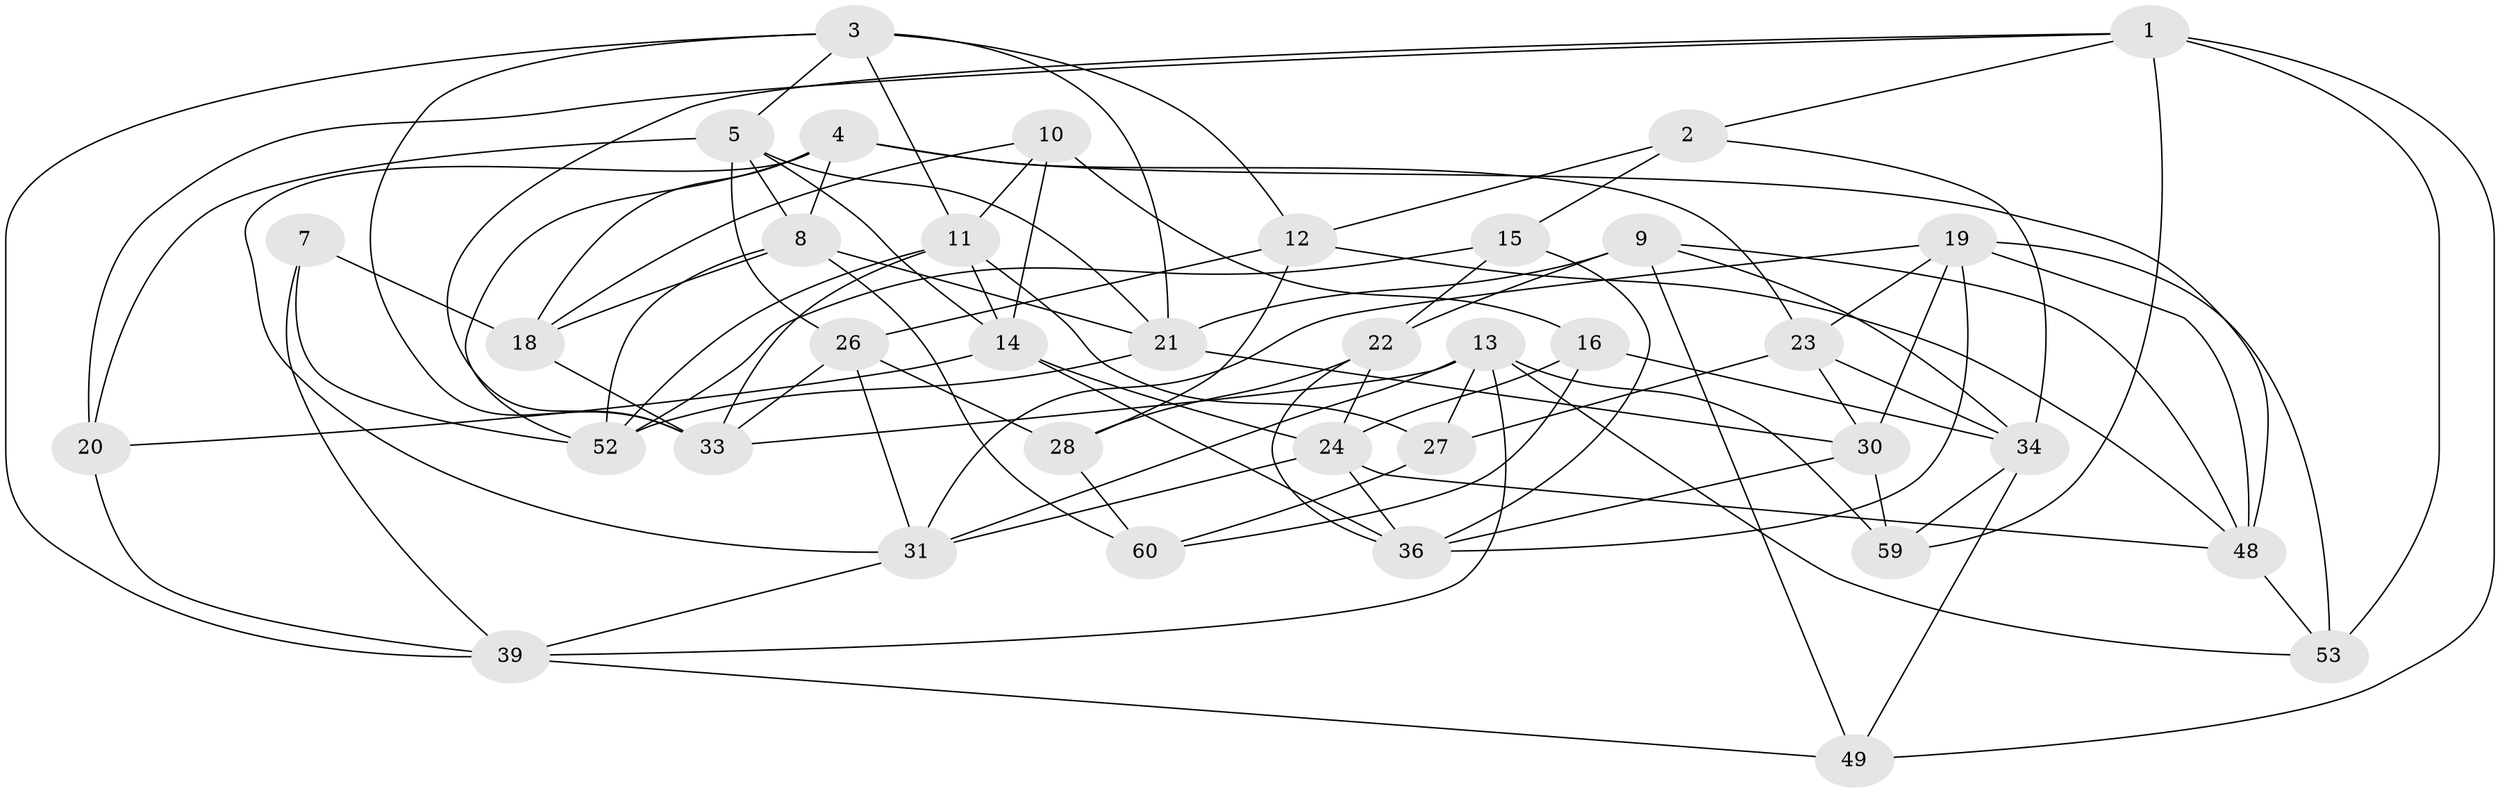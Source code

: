 // original degree distribution, {4: 1.0}
// Generated by graph-tools (version 1.1) at 2025/11/02/27/25 16:11:49]
// undirected, 37 vertices, 95 edges
graph export_dot {
graph [start="1"]
  node [color=gray90,style=filled];
  1 [super="+46"];
  2;
  3 [super="+6"];
  4 [super="+51"];
  5 [super="+32"];
  7;
  8 [super="+57"];
  9 [super="+17"];
  10;
  11 [super="+41"];
  12 [super="+25"];
  13 [super="+50"];
  14 [super="+29"];
  15;
  16;
  18 [super="+45"];
  19 [super="+42"];
  20;
  21 [super="+43"];
  22 [super="+47"];
  23 [super="+58"];
  24 [super="+55"];
  26 [super="+35"];
  27;
  28;
  30 [super="+37"];
  31 [super="+54"];
  33 [super="+38"];
  34 [super="+61"];
  36 [super="+44"];
  39 [super="+40"];
  48 [super="+56"];
  49;
  52 [super="+62"];
  53;
  59;
  60;
  1 -- 20;
  1 -- 49;
  1 -- 59;
  1 -- 2;
  1 -- 53;
  1 -- 33;
  2 -- 15;
  2 -- 12;
  2 -- 34;
  3 -- 21;
  3 -- 11;
  3 -- 5;
  3 -- 39;
  3 -- 12;
  3 -- 33;
  4 -- 48;
  4 -- 52;
  4 -- 8;
  4 -- 18;
  4 -- 31;
  4 -- 23;
  5 -- 26;
  5 -- 20;
  5 -- 8;
  5 -- 21;
  5 -- 14;
  7 -- 18 [weight=2];
  7 -- 52;
  7 -- 39;
  8 -- 60;
  8 -- 18;
  8 -- 52;
  8 -- 21;
  9 -- 21;
  9 -- 34;
  9 -- 22 [weight=2];
  9 -- 48;
  9 -- 49;
  10 -- 16;
  10 -- 18;
  10 -- 11;
  10 -- 14;
  11 -- 52;
  11 -- 33;
  11 -- 27;
  11 -- 14;
  12 -- 28;
  12 -- 48;
  12 -- 26 [weight=2];
  13 -- 59;
  13 -- 53;
  13 -- 33;
  13 -- 27;
  13 -- 31;
  13 -- 39;
  14 -- 24;
  14 -- 20;
  14 -- 36;
  15 -- 52;
  15 -- 36;
  15 -- 22;
  16 -- 60;
  16 -- 24;
  16 -- 34;
  18 -- 33;
  19 -- 53;
  19 -- 30;
  19 -- 48;
  19 -- 36;
  19 -- 31;
  19 -- 23;
  20 -- 39;
  21 -- 52;
  21 -- 30;
  22 -- 28;
  22 -- 36;
  22 -- 24;
  23 -- 30 [weight=2];
  23 -- 27;
  23 -- 34;
  24 -- 31;
  24 -- 36;
  24 -- 48;
  26 -- 28;
  26 -- 33;
  26 -- 31;
  27 -- 60;
  28 -- 60;
  30 -- 36;
  30 -- 59;
  31 -- 39;
  34 -- 49;
  34 -- 59;
  39 -- 49;
  48 -- 53;
}
